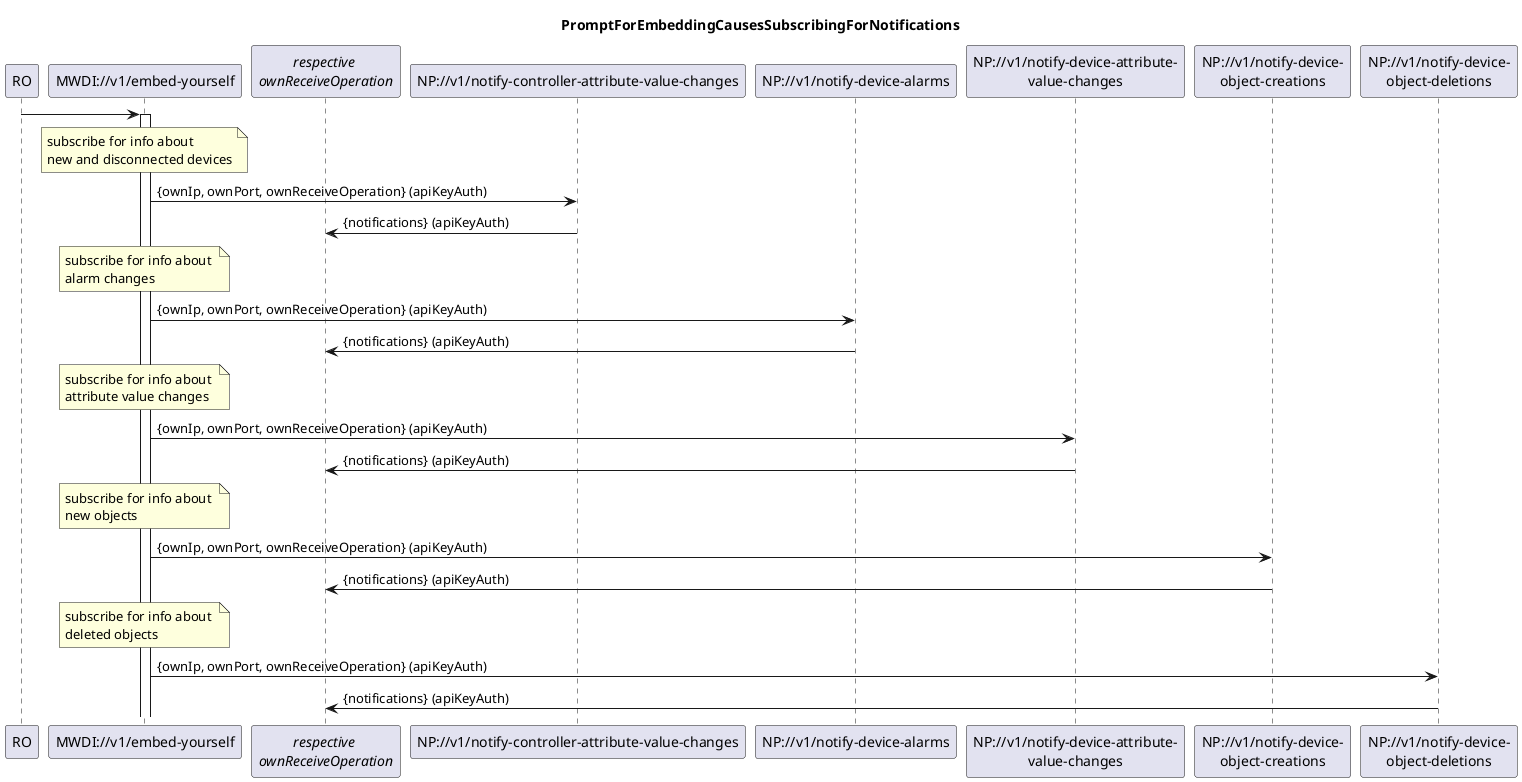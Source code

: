@startuml 01x_MwdiSubscribesAtNp
skinparam responseMessageBelowArrow true

title PromptForEmbeddingCausesSubscribingForNotifications

participant "RO" as ro
participant "MWDI://v1/embed-yourself" as mwdi
participant "<i>respective</i> \n<i>ownReceiveOperation</i>" as receivers
participant "NP://v1/notify-controller-attribute-value-changes" as npnew
participant "NP://v1/notify-device-alarms" as npalarm
participant "NP://v1/notify-device-attribute-\nvalue-changes" as npattributechange
participant "NP://v1/notify-device-\nobject-creations" as npobjcreate
participant "NP://v1/notify-device-\nobject-deletions" as npobjdelete

ro -> mwdi
activate mwdi

note over mwdi: subscribe for info about \nnew and disconnected devices
mwdi -> npnew: {ownIp, ownPort, ownReceiveOperation} (apiKeyAuth)
npnew -> receivers: {notifications} (apiKeyAuth)

note over mwdi: subscribe for info about \nalarm changes
mwdi -> npalarm: {ownIp, ownPort, ownReceiveOperation} (apiKeyAuth)
npalarm -> receivers: {notifications} (apiKeyAuth)

note over mwdi: subscribe for info about \nattribute value changes
mwdi -> npattributechange: {ownIp, ownPort, ownReceiveOperation} (apiKeyAuth)
npattributechange -> receivers: {notifications} (apiKeyAuth)

note over mwdi: subscribe for info about \nnew objects
mwdi -> npobjcreate: {ownIp, ownPort, ownReceiveOperation} (apiKeyAuth)
npobjcreate -> receivers: {notifications} (apiKeyAuth)

note over mwdi: subscribe for info about \ndeleted objects
mwdi -> npobjdelete: {ownIp, ownPort, ownReceiveOperation} (apiKeyAuth)
npobjdelete -> receivers: {notifications} (apiKeyAuth)

@enduml